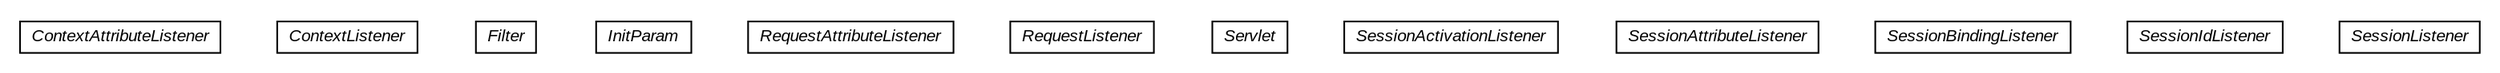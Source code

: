 #!/usr/local/bin/dot
#
# Class diagram 
# Generated by UMLGraph version R5_6-24-gf6e263 (http://www.umlgraph.org/)
#

digraph G {
	edge [fontname="arial",fontsize=10,labelfontname="arial",labelfontsize=10];
	node [fontname="arial",fontsize=10,shape=plaintext];
	nodesep=0.25;
	ranksep=0.5;
	// org.gservlet.annotation.ContextAttributeListener
	c51 [label=<<table title="org.gservlet.annotation.ContextAttributeListener" border="0" cellborder="1" cellspacing="0" cellpadding="2" port="p" href="./ContextAttributeListener.html">
		<tr><td><table border="0" cellspacing="0" cellpadding="1">
<tr><td align="center" balign="center"><font face="arial italic"> ContextAttributeListener </font></td></tr>
		</table></td></tr>
		</table>>, URL="./ContextAttributeListener.html", fontname="arial", fontcolor="black", fontsize=10.0];
	// org.gservlet.annotation.ContextListener
	c52 [label=<<table title="org.gservlet.annotation.ContextListener" border="0" cellborder="1" cellspacing="0" cellpadding="2" port="p" href="./ContextListener.html">
		<tr><td><table border="0" cellspacing="0" cellpadding="1">
<tr><td align="center" balign="center"><font face="arial italic"> ContextListener </font></td></tr>
		</table></td></tr>
		</table>>, URL="./ContextListener.html", fontname="arial", fontcolor="black", fontsize=10.0];
	// org.gservlet.annotation.Filter
	c53 [label=<<table title="org.gservlet.annotation.Filter" border="0" cellborder="1" cellspacing="0" cellpadding="2" port="p" href="./Filter.html">
		<tr><td><table border="0" cellspacing="0" cellpadding="1">
<tr><td align="center" balign="center"><font face="arial italic"> Filter </font></td></tr>
		</table></td></tr>
		</table>>, URL="./Filter.html", fontname="arial", fontcolor="black", fontsize=10.0];
	// org.gservlet.annotation.InitParam
	c54 [label=<<table title="org.gservlet.annotation.InitParam" border="0" cellborder="1" cellspacing="0" cellpadding="2" port="p" href="./InitParam.html">
		<tr><td><table border="0" cellspacing="0" cellpadding="1">
<tr><td align="center" balign="center"><font face="arial italic"> InitParam </font></td></tr>
		</table></td></tr>
		</table>>, URL="./InitParam.html", fontname="arial", fontcolor="black", fontsize=10.0];
	// org.gservlet.annotation.RequestAttributeListener
	c55 [label=<<table title="org.gservlet.annotation.RequestAttributeListener" border="0" cellborder="1" cellspacing="0" cellpadding="2" port="p" href="./RequestAttributeListener.html">
		<tr><td><table border="0" cellspacing="0" cellpadding="1">
<tr><td align="center" balign="center"><font face="arial italic"> RequestAttributeListener </font></td></tr>
		</table></td></tr>
		</table>>, URL="./RequestAttributeListener.html", fontname="arial", fontcolor="black", fontsize=10.0];
	// org.gservlet.annotation.RequestListener
	c56 [label=<<table title="org.gservlet.annotation.RequestListener" border="0" cellborder="1" cellspacing="0" cellpadding="2" port="p" href="./RequestListener.html">
		<tr><td><table border="0" cellspacing="0" cellpadding="1">
<tr><td align="center" balign="center"><font face="arial italic"> RequestListener </font></td></tr>
		</table></td></tr>
		</table>>, URL="./RequestListener.html", fontname="arial", fontcolor="black", fontsize=10.0];
	// org.gservlet.annotation.Servlet
	c57 [label=<<table title="org.gservlet.annotation.Servlet" border="0" cellborder="1" cellspacing="0" cellpadding="2" port="p" href="./Servlet.html">
		<tr><td><table border="0" cellspacing="0" cellpadding="1">
<tr><td align="center" balign="center"><font face="arial italic"> Servlet </font></td></tr>
		</table></td></tr>
		</table>>, URL="./Servlet.html", fontname="arial", fontcolor="black", fontsize=10.0];
	// org.gservlet.annotation.SessionActivationListener
	c58 [label=<<table title="org.gservlet.annotation.SessionActivationListener" border="0" cellborder="1" cellspacing="0" cellpadding="2" port="p" href="./SessionActivationListener.html">
		<tr><td><table border="0" cellspacing="0" cellpadding="1">
<tr><td align="center" balign="center"><font face="arial italic"> SessionActivationListener </font></td></tr>
		</table></td></tr>
		</table>>, URL="./SessionActivationListener.html", fontname="arial", fontcolor="black", fontsize=10.0];
	// org.gservlet.annotation.SessionAttributeListener
	c59 [label=<<table title="org.gservlet.annotation.SessionAttributeListener" border="0" cellborder="1" cellspacing="0" cellpadding="2" port="p" href="./SessionAttributeListener.html">
		<tr><td><table border="0" cellspacing="0" cellpadding="1">
<tr><td align="center" balign="center"><font face="arial italic"> SessionAttributeListener </font></td></tr>
		</table></td></tr>
		</table>>, URL="./SessionAttributeListener.html", fontname="arial", fontcolor="black", fontsize=10.0];
	// org.gservlet.annotation.SessionBindingListener
	c60 [label=<<table title="org.gservlet.annotation.SessionBindingListener" border="0" cellborder="1" cellspacing="0" cellpadding="2" port="p" href="./SessionBindingListener.html">
		<tr><td><table border="0" cellspacing="0" cellpadding="1">
<tr><td align="center" balign="center"><font face="arial italic"> SessionBindingListener </font></td></tr>
		</table></td></tr>
		</table>>, URL="./SessionBindingListener.html", fontname="arial", fontcolor="black", fontsize=10.0];
	// org.gservlet.annotation.SessionIdListener
	c61 [label=<<table title="org.gservlet.annotation.SessionIdListener" border="0" cellborder="1" cellspacing="0" cellpadding="2" port="p" href="./SessionIdListener.html">
		<tr><td><table border="0" cellspacing="0" cellpadding="1">
<tr><td align="center" balign="center"><font face="arial italic"> SessionIdListener </font></td></tr>
		</table></td></tr>
		</table>>, URL="./SessionIdListener.html", fontname="arial", fontcolor="black", fontsize=10.0];
	// org.gservlet.annotation.SessionListener
	c62 [label=<<table title="org.gservlet.annotation.SessionListener" border="0" cellborder="1" cellspacing="0" cellpadding="2" port="p" href="./SessionListener.html">
		<tr><td><table border="0" cellspacing="0" cellpadding="1">
<tr><td align="center" balign="center"><font face="arial italic"> SessionListener </font></td></tr>
		</table></td></tr>
		</table>>, URL="./SessionListener.html", fontname="arial", fontcolor="black", fontsize=10.0];
}

